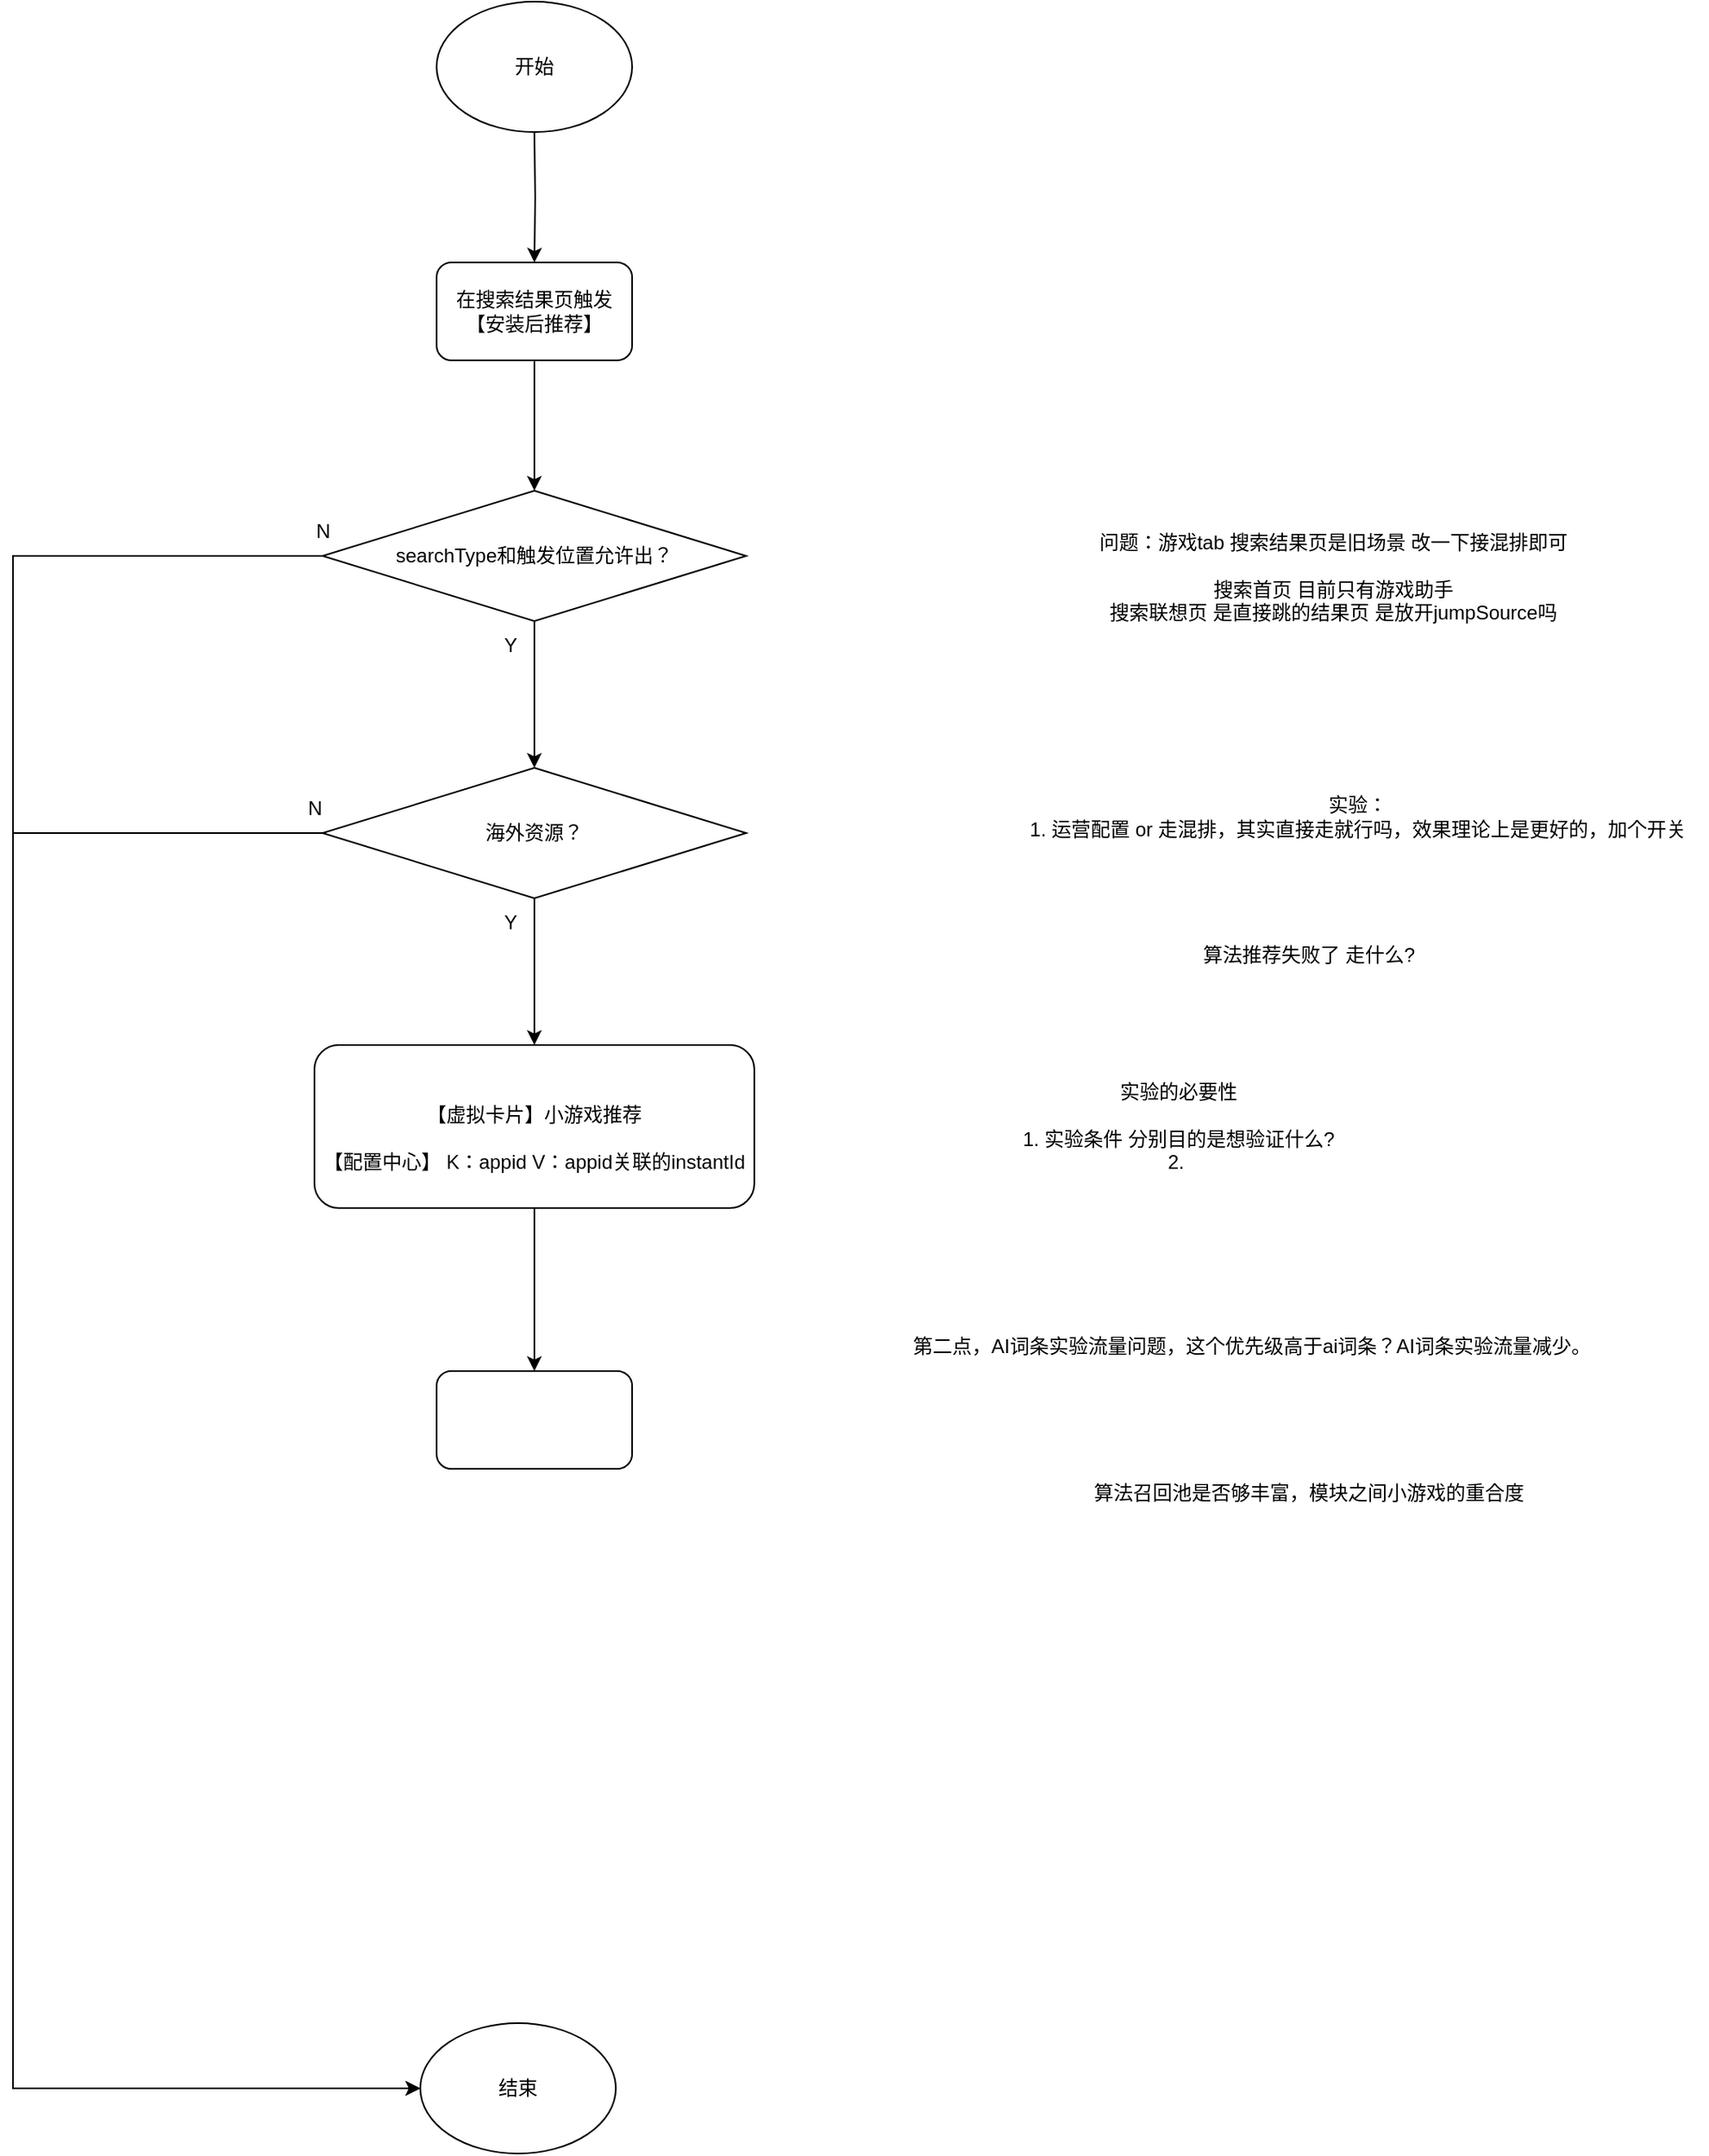 <mxfile version="26.1.3">
  <diagram name="第 1 页" id="m9TrbYDOdCIX-7oSl9vr">
    <mxGraphModel dx="968" dy="518" grid="1" gridSize="10" guides="1" tooltips="1" connect="1" arrows="1" fold="1" page="1" pageScale="1" pageWidth="827" pageHeight="1169" math="0" shadow="0">
      <root>
        <mxCell id="0" />
        <mxCell id="1" parent="0" />
        <mxCell id="mQm4HfIO1lFHJKP5LkmW-3" value="" style="edgeStyle=orthogonalEdgeStyle;rounded=0;orthogonalLoop=1;jettySize=auto;html=1;" edge="1" parent="1" target="mQm4HfIO1lFHJKP5LkmW-2">
          <mxGeometry relative="1" as="geometry">
            <mxPoint x="390" y="120" as="sourcePoint" />
          </mxGeometry>
        </mxCell>
        <mxCell id="mQm4HfIO1lFHJKP5LkmW-9" value="" style="edgeStyle=orthogonalEdgeStyle;rounded=0;orthogonalLoop=1;jettySize=auto;html=1;" edge="1" parent="1" source="mQm4HfIO1lFHJKP5LkmW-2">
          <mxGeometry relative="1" as="geometry">
            <mxPoint x="390" y="340" as="targetPoint" />
          </mxGeometry>
        </mxCell>
        <mxCell id="mQm4HfIO1lFHJKP5LkmW-2" value="在搜索结果页触发&lt;br&gt;【安装后推荐】" style="whiteSpace=wrap;html=1;rounded=1;" vertex="1" parent="1">
          <mxGeometry x="330" y="200" width="120" height="60" as="geometry" />
        </mxCell>
        <mxCell id="mQm4HfIO1lFHJKP5LkmW-5" value="开始" style="ellipse;whiteSpace=wrap;html=1;" vertex="1" parent="1">
          <mxGeometry x="330" y="40" width="120" height="80" as="geometry" />
        </mxCell>
        <mxCell id="mQm4HfIO1lFHJKP5LkmW-14" style="edgeStyle=orthogonalEdgeStyle;rounded=0;orthogonalLoop=1;jettySize=auto;html=1;entryX=0;entryY=0.5;entryDx=0;entryDy=0;" edge="1" parent="1" source="mQm4HfIO1lFHJKP5LkmW-10" target="mQm4HfIO1lFHJKP5LkmW-13">
          <mxGeometry relative="1" as="geometry">
            <Array as="points">
              <mxPoint x="70" y="380" />
              <mxPoint x="70" y="1320" />
            </Array>
          </mxGeometry>
        </mxCell>
        <mxCell id="mQm4HfIO1lFHJKP5LkmW-17" value="" style="edgeStyle=orthogonalEdgeStyle;rounded=0;orthogonalLoop=1;jettySize=auto;html=1;" edge="1" parent="1" source="mQm4HfIO1lFHJKP5LkmW-10">
          <mxGeometry relative="1" as="geometry">
            <mxPoint x="390" y="510" as="targetPoint" />
          </mxGeometry>
        </mxCell>
        <mxCell id="mQm4HfIO1lFHJKP5LkmW-10" value="searchType和触发位置允许出？" style="rhombus;whiteSpace=wrap;html=1;" vertex="1" parent="1">
          <mxGeometry x="260" y="340" width="260" height="80" as="geometry" />
        </mxCell>
        <mxCell id="mQm4HfIO1lFHJKP5LkmW-13" value="结束" style="ellipse;whiteSpace=wrap;html=1;" vertex="1" parent="1">
          <mxGeometry x="320" y="1280" width="120" height="80" as="geometry" />
        </mxCell>
        <mxCell id="mQm4HfIO1lFHJKP5LkmW-15" value="N" style="text;html=1;align=center;verticalAlign=middle;resizable=0;points=[];autosize=1;strokeColor=none;fillColor=none;" vertex="1" parent="1">
          <mxGeometry x="245" y="350" width="30" height="30" as="geometry" />
        </mxCell>
        <mxCell id="mQm4HfIO1lFHJKP5LkmW-18" value="Y" style="text;html=1;align=center;verticalAlign=middle;resizable=0;points=[];autosize=1;strokeColor=none;fillColor=none;" vertex="1" parent="1">
          <mxGeometry x="360" y="420" width="30" height="30" as="geometry" />
        </mxCell>
        <mxCell id="mQm4HfIO1lFHJKP5LkmW-20" style="edgeStyle=orthogonalEdgeStyle;rounded=0;orthogonalLoop=1;jettySize=auto;html=1;entryX=0;entryY=0.5;entryDx=0;entryDy=0;" edge="1" parent="1" source="mQm4HfIO1lFHJKP5LkmW-19" target="mQm4HfIO1lFHJKP5LkmW-13">
          <mxGeometry relative="1" as="geometry">
            <Array as="points">
              <mxPoint x="70" y="550" />
              <mxPoint x="70" y="1320" />
            </Array>
          </mxGeometry>
        </mxCell>
        <mxCell id="mQm4HfIO1lFHJKP5LkmW-24" value="" style="edgeStyle=orthogonalEdgeStyle;rounded=0;orthogonalLoop=1;jettySize=auto;html=1;" edge="1" parent="1" source="mQm4HfIO1lFHJKP5LkmW-19" target="mQm4HfIO1lFHJKP5LkmW-23">
          <mxGeometry relative="1" as="geometry" />
        </mxCell>
        <mxCell id="mQm4HfIO1lFHJKP5LkmW-19" value="海外资源？" style="rhombus;whiteSpace=wrap;html=1;" vertex="1" parent="1">
          <mxGeometry x="260" y="510" width="260" height="80" as="geometry" />
        </mxCell>
        <mxCell id="mQm4HfIO1lFHJKP5LkmW-21" value="N" style="text;html=1;align=center;verticalAlign=middle;resizable=0;points=[];autosize=1;strokeColor=none;fillColor=none;" vertex="1" parent="1">
          <mxGeometry x="240" y="520" width="30" height="30" as="geometry" />
        </mxCell>
        <mxCell id="mQm4HfIO1lFHJKP5LkmW-22" value="Y" style="text;html=1;align=center;verticalAlign=middle;resizable=0;points=[];autosize=1;strokeColor=none;fillColor=none;" vertex="1" parent="1">
          <mxGeometry x="360" y="590" width="30" height="30" as="geometry" />
        </mxCell>
        <mxCell id="mQm4HfIO1lFHJKP5LkmW-26" value="" style="edgeStyle=orthogonalEdgeStyle;rounded=0;orthogonalLoop=1;jettySize=auto;html=1;" edge="1" parent="1" source="mQm4HfIO1lFHJKP5LkmW-23" target="mQm4HfIO1lFHJKP5LkmW-25">
          <mxGeometry relative="1" as="geometry" />
        </mxCell>
        <mxCell id="mQm4HfIO1lFHJKP5LkmW-23" value="&lt;br&gt;【虚拟卡片】小游戏推荐&lt;br&gt;&lt;br&gt;&lt;div&gt;【配置中心】 K：appid V：appid关联的instantId&lt;/div&gt;" style="rounded=1;whiteSpace=wrap;html=1;" vertex="1" parent="1">
          <mxGeometry x="255" y="680" width="270" height="100" as="geometry" />
        </mxCell>
        <mxCell id="mQm4HfIO1lFHJKP5LkmW-25" value="" style="whiteSpace=wrap;html=1;rounded=1;" vertex="1" parent="1">
          <mxGeometry x="330" y="880" width="120" height="60" as="geometry" />
        </mxCell>
        <mxCell id="mQm4HfIO1lFHJKP5LkmW-27" value="问题：游戏tab 搜索结果页是旧场景 改一下接混排即可&lt;br&gt;&lt;br&gt;搜索首页 目前只有游戏助手&lt;br&gt;搜索联想页 是直接跳的结果页 是放开jumpSource吗" style="text;html=1;align=center;verticalAlign=middle;resizable=0;points=[];autosize=1;strokeColor=none;fillColor=none;" vertex="1" parent="1">
          <mxGeometry x="725" y="358" width="310" height="70" as="geometry" />
        </mxCell>
        <mxCell id="mQm4HfIO1lFHJKP5LkmW-28" value="实验：&lt;br&gt;1. 运营配置 or 走混排，其实直接走就行吗，效果理论上是更好的，加个开关" style="text;html=1;align=center;verticalAlign=middle;resizable=0;points=[];autosize=1;strokeColor=none;fillColor=none;" vertex="1" parent="1">
          <mxGeometry x="680" y="520" width="430" height="40" as="geometry" />
        </mxCell>
        <mxCell id="mQm4HfIO1lFHJKP5LkmW-29" value="算法推荐失败了 走什么?" style="text;html=1;align=center;verticalAlign=middle;resizable=0;points=[];autosize=1;strokeColor=none;fillColor=none;" vertex="1" parent="1">
          <mxGeometry x="790" y="610" width="150" height="30" as="geometry" />
        </mxCell>
        <mxCell id="mQm4HfIO1lFHJKP5LkmW-30" value="实验的必要性&lt;br&gt;&lt;br&gt;1. 实验条件 分别目的是想验证什么?&lt;br&gt;2.&amp;nbsp;" style="text;html=1;align=center;verticalAlign=middle;resizable=0;points=[];autosize=1;strokeColor=none;fillColor=none;" vertex="1" parent="1">
          <mxGeometry x="680" y="695" width="210" height="70" as="geometry" />
        </mxCell>
        <mxCell id="mQm4HfIO1lFHJKP5LkmW-31" value="第二点，AI词条实验流量问题，这个优先级高于ai词条？AI词条实验流量减少。" style="text;html=1;align=center;verticalAlign=middle;resizable=0;points=[];autosize=1;strokeColor=none;fillColor=none;" vertex="1" parent="1">
          <mxGeometry x="610" y="850" width="440" height="30" as="geometry" />
        </mxCell>
        <mxCell id="mQm4HfIO1lFHJKP5LkmW-32" value="算法召回池是否够丰富，模块之间小游戏的重合度" style="text;html=1;align=center;verticalAlign=middle;resizable=0;points=[];autosize=1;strokeColor=none;fillColor=none;" vertex="1" parent="1">
          <mxGeometry x="720" y="940" width="290" height="30" as="geometry" />
        </mxCell>
      </root>
    </mxGraphModel>
  </diagram>
</mxfile>
